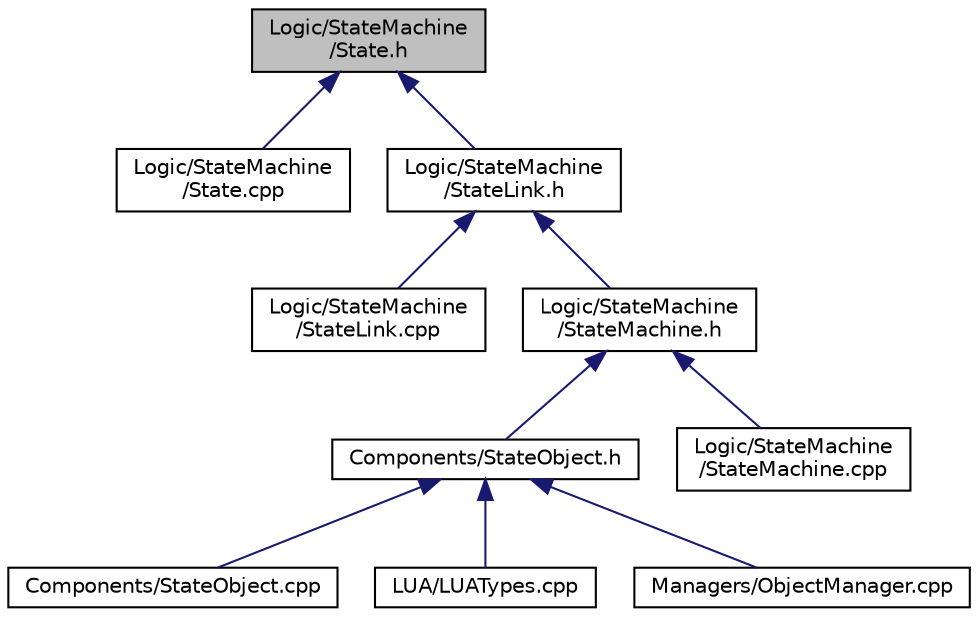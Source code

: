 digraph "Logic/StateMachine/State.h"
{
  edge [fontname="Helvetica",fontsize="10",labelfontname="Helvetica",labelfontsize="10"];
  node [fontname="Helvetica",fontsize="10",shape=record];
  Node1 [label="Logic/StateMachine\l/State.h",height=0.2,width=0.4,color="black", fillcolor="grey75", style="filled", fontcolor="black"];
  Node1 -> Node2 [dir="back",color="midnightblue",fontsize="10",style="solid"];
  Node2 [label="Logic/StateMachine\l/State.cpp",height=0.2,width=0.4,color="black", fillcolor="white", style="filled",URL="$State_8cpp.html"];
  Node1 -> Node3 [dir="back",color="midnightblue",fontsize="10",style="solid"];
  Node3 [label="Logic/StateMachine\l/StateLink.h",height=0.2,width=0.4,color="black", fillcolor="white", style="filled",URL="$StateLink_8h.html"];
  Node3 -> Node4 [dir="back",color="midnightblue",fontsize="10",style="solid"];
  Node4 [label="Logic/StateMachine\l/StateLink.cpp",height=0.2,width=0.4,color="black", fillcolor="white", style="filled",URL="$StateLink_8cpp.html"];
  Node3 -> Node5 [dir="back",color="midnightblue",fontsize="10",style="solid"];
  Node5 [label="Logic/StateMachine\l/StateMachine.h",height=0.2,width=0.4,color="black", fillcolor="white", style="filled",URL="$StateMachine_8h.html"];
  Node5 -> Node6 [dir="back",color="midnightblue",fontsize="10",style="solid"];
  Node6 [label="Components/StateObject.h",height=0.2,width=0.4,color="black", fillcolor="white", style="filled",URL="$StateObject_8h.html"];
  Node6 -> Node7 [dir="back",color="midnightblue",fontsize="10",style="solid"];
  Node7 [label="Components/StateObject.cpp",height=0.2,width=0.4,color="black", fillcolor="white", style="filled",URL="$StateObject_8cpp.html"];
  Node6 -> Node8 [dir="back",color="midnightblue",fontsize="10",style="solid"];
  Node8 [label="LUA/LUATypes.cpp",height=0.2,width=0.4,color="black", fillcolor="white", style="filled",URL="$LUATypes_8cpp.html"];
  Node6 -> Node9 [dir="back",color="midnightblue",fontsize="10",style="solid"];
  Node9 [label="Managers/ObjectManager.cpp",height=0.2,width=0.4,color="black", fillcolor="white", style="filled",URL="$ObjectManager_8cpp.html"];
  Node5 -> Node10 [dir="back",color="midnightblue",fontsize="10",style="solid"];
  Node10 [label="Logic/StateMachine\l/StateMachine.cpp",height=0.2,width=0.4,color="black", fillcolor="white", style="filled",URL="$StateMachine_8cpp.html"];
}
